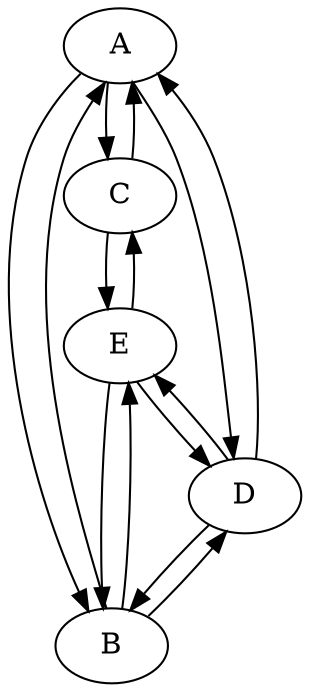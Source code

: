 digraph G {

    // this is the graph from the lecture

    "A" -> "C" [seconds=1.0];
    "C" -> "A" [seconds=1.0];

    "B" -> "E" [seconds=1.0];
    "E" -> "B" [seconds=1.0];

    "B" -> "D" [seconds=2.0];
    "D" -> "B" [seconds=2.0];

    "A" -> "D" [seconds=4.0];
    "D" -> "A" [seconds=4.0];

    "C" -> "E" [seconds=10.0];
    "E" -> "C" [seconds=10.0];

    "D" -> "E" [seconds=10.0];
    "E" -> "D" [seconds=10.0];

    "A" -> "B" [seconds=15.0];
    "B" -> "A" [seconds=15.0];
}
